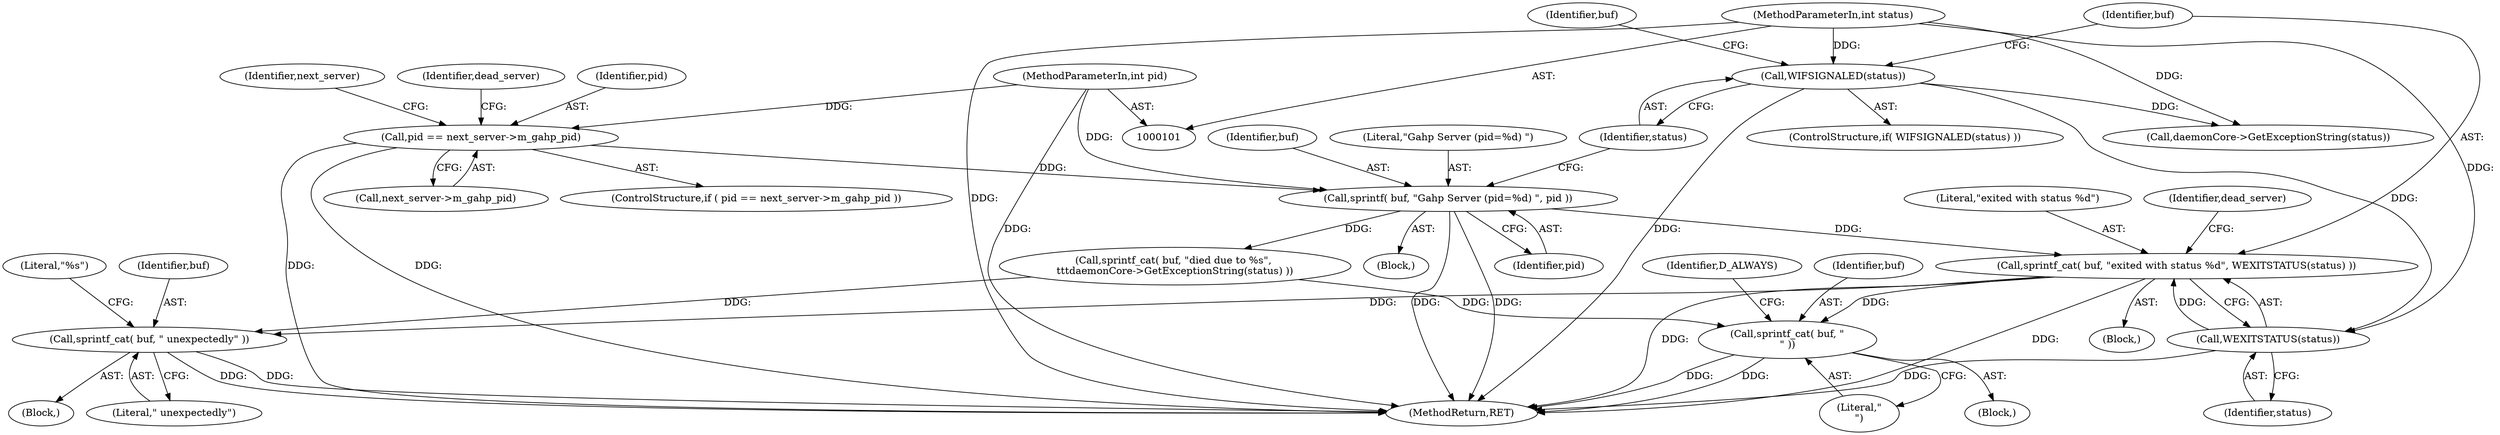 digraph "0_htcondor_5e5571d1a431eb3c61977b6dd6ec90186ef79867_1@API" {
"1000148" [label="(Call,sprintf_cat( buf, \"exited with status %d\", WEXITSTATUS(status) ))"];
"1000133" [label="(Call,sprintf( buf, \"Gahp Server (pid=%d) \", pid ))"];
"1000122" [label="(Call,pid == next_server->m_gahp_pid)"];
"1000103" [label="(MethodParameterIn,int pid)"];
"1000151" [label="(Call,WEXITSTATUS(status))"];
"1000138" [label="(Call,WIFSIGNALED(status))"];
"1000104" [label="(MethodParameterIn,int status)"];
"1000156" [label="(Call,sprintf_cat( buf, \" unexpectedly\" ))"];
"1000164" [label="(Call,sprintf_cat( buf, \"\n\" ))"];
"1000105" [label="(Block,)"];
"1000123" [label="(Identifier,pid)"];
"1000142" [label="(Identifier,buf)"];
"1000165" [label="(Identifier,buf)"];
"1000137" [label="(ControlStructure,if( WIFSIGNALED(status) ))"];
"1000160" [label="(Literal,\"%s\")"];
"1000150" [label="(Literal,\"exited with status %d\")"];
"1000122" [label="(Call,pid == next_server->m_gahp_pid)"];
"1000155" [label="(Block,)"];
"1000164" [label="(Call,sprintf_cat( buf, \"\n\" ))"];
"1000163" [label="(Block,)"];
"1000168" [label="(Identifier,D_ALWAYS)"];
"1000144" [label="(Call,daemonCore->GetExceptionString(status))"];
"1000124" [label="(Call,next_server->m_gahp_pid)"];
"1000136" [label="(Identifier,pid)"];
"1000147" [label="(Block,)"];
"1000152" [label="(Identifier,status)"];
"1000166" [label="(Literal,\"\n\")"];
"1000134" [label="(Identifier,buf)"];
"1000118" [label="(Identifier,next_server)"];
"1000148" [label="(Call,sprintf_cat( buf, \"exited with status %d\", WEXITSTATUS(status) ))"];
"1000138" [label="(Call,WIFSIGNALED(status))"];
"1000135" [label="(Literal,\"Gahp Server (pid=%d) \")"];
"1000157" [label="(Identifier,buf)"];
"1000158" [label="(Literal,\" unexpectedly\")"];
"1000171" [label="(MethodReturn,RET)"];
"1000156" [label="(Call,sprintf_cat( buf, \" unexpectedly\" ))"];
"1000149" [label="(Identifier,buf)"];
"1000151" [label="(Call,WEXITSTATUS(status))"];
"1000141" [label="(Call,sprintf_cat( buf, \"died due to %s\", \n\t\t\tdaemonCore->GetExceptionString(status) ))"];
"1000129" [label="(Identifier,dead_server)"];
"1000154" [label="(Identifier,dead_server)"];
"1000133" [label="(Call,sprintf( buf, \"Gahp Server (pid=%d) \", pid ))"];
"1000139" [label="(Identifier,status)"];
"1000121" [label="(ControlStructure,if ( pid == next_server->m_gahp_pid ))"];
"1000104" [label="(MethodParameterIn,int status)"];
"1000103" [label="(MethodParameterIn,int pid)"];
"1000148" -> "1000147"  [label="AST: "];
"1000148" -> "1000151"  [label="CFG: "];
"1000149" -> "1000148"  [label="AST: "];
"1000150" -> "1000148"  [label="AST: "];
"1000151" -> "1000148"  [label="AST: "];
"1000154" -> "1000148"  [label="CFG: "];
"1000148" -> "1000171"  [label="DDG: "];
"1000148" -> "1000171"  [label="DDG: "];
"1000133" -> "1000148"  [label="DDG: "];
"1000151" -> "1000148"  [label="DDG: "];
"1000148" -> "1000156"  [label="DDG: "];
"1000148" -> "1000164"  [label="DDG: "];
"1000133" -> "1000105"  [label="AST: "];
"1000133" -> "1000136"  [label="CFG: "];
"1000134" -> "1000133"  [label="AST: "];
"1000135" -> "1000133"  [label="AST: "];
"1000136" -> "1000133"  [label="AST: "];
"1000139" -> "1000133"  [label="CFG: "];
"1000133" -> "1000171"  [label="DDG: "];
"1000133" -> "1000171"  [label="DDG: "];
"1000122" -> "1000133"  [label="DDG: "];
"1000103" -> "1000133"  [label="DDG: "];
"1000133" -> "1000141"  [label="DDG: "];
"1000122" -> "1000121"  [label="AST: "];
"1000122" -> "1000124"  [label="CFG: "];
"1000123" -> "1000122"  [label="AST: "];
"1000124" -> "1000122"  [label="AST: "];
"1000118" -> "1000122"  [label="CFG: "];
"1000129" -> "1000122"  [label="CFG: "];
"1000122" -> "1000171"  [label="DDG: "];
"1000122" -> "1000171"  [label="DDG: "];
"1000103" -> "1000122"  [label="DDG: "];
"1000103" -> "1000101"  [label="AST: "];
"1000103" -> "1000171"  [label="DDG: "];
"1000151" -> "1000152"  [label="CFG: "];
"1000152" -> "1000151"  [label="AST: "];
"1000151" -> "1000171"  [label="DDG: "];
"1000138" -> "1000151"  [label="DDG: "];
"1000104" -> "1000151"  [label="DDG: "];
"1000138" -> "1000137"  [label="AST: "];
"1000138" -> "1000139"  [label="CFG: "];
"1000139" -> "1000138"  [label="AST: "];
"1000142" -> "1000138"  [label="CFG: "];
"1000149" -> "1000138"  [label="CFG: "];
"1000138" -> "1000171"  [label="DDG: "];
"1000104" -> "1000138"  [label="DDG: "];
"1000138" -> "1000144"  [label="DDG: "];
"1000104" -> "1000101"  [label="AST: "];
"1000104" -> "1000171"  [label="DDG: "];
"1000104" -> "1000144"  [label="DDG: "];
"1000156" -> "1000155"  [label="AST: "];
"1000156" -> "1000158"  [label="CFG: "];
"1000157" -> "1000156"  [label="AST: "];
"1000158" -> "1000156"  [label="AST: "];
"1000160" -> "1000156"  [label="CFG: "];
"1000156" -> "1000171"  [label="DDG: "];
"1000156" -> "1000171"  [label="DDG: "];
"1000141" -> "1000156"  [label="DDG: "];
"1000164" -> "1000163"  [label="AST: "];
"1000164" -> "1000166"  [label="CFG: "];
"1000165" -> "1000164"  [label="AST: "];
"1000166" -> "1000164"  [label="AST: "];
"1000168" -> "1000164"  [label="CFG: "];
"1000164" -> "1000171"  [label="DDG: "];
"1000164" -> "1000171"  [label="DDG: "];
"1000141" -> "1000164"  [label="DDG: "];
}
